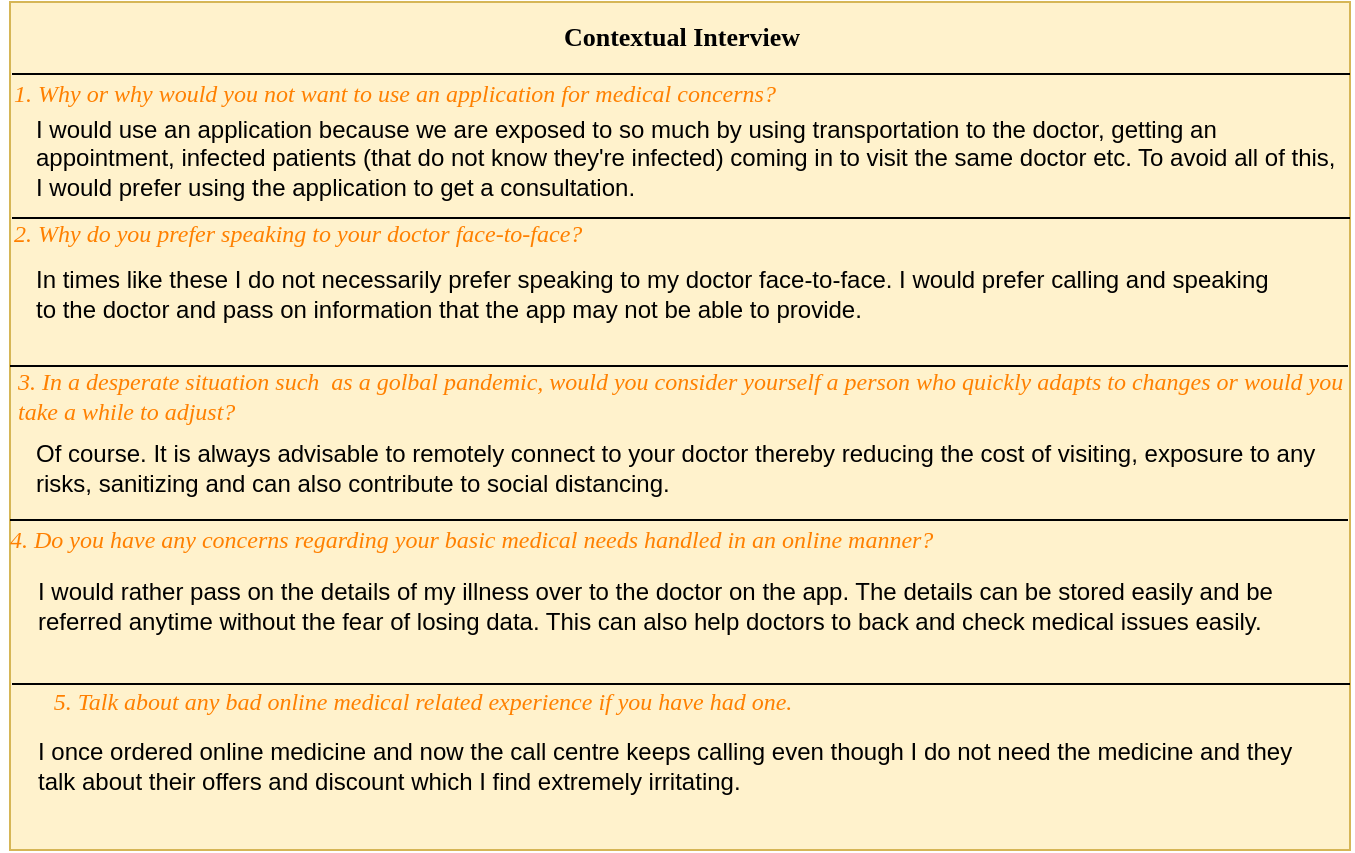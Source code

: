 <mxfile version="13.10.1" type="device"><diagram id="BxPLblkbz-Q9_15vk0md" name="Page-1"><mxGraphModel dx="925" dy="502" grid="0" gridSize="10" guides="1" tooltips="1" connect="1" arrows="1" fold="1" page="1" pageScale="1" pageWidth="827" pageHeight="1169" math="0" shadow="0"><root><mxCell id="0"/><mxCell id="1" parent="0"/><mxCell id="Ql_oQekvKJzTeX4svP_m-1" value="" style="rounded=0;whiteSpace=wrap;html=1;fillColor=#fff2cc;strokeColor=#d6b656;" parent="1" vertex="1"><mxGeometry x="120" y="49" width="670" height="424" as="geometry"/></mxCell><mxCell id="Ql_oQekvKJzTeX4svP_m-2" value="&lt;font style=&quot;font-size: 13px&quot; face=&quot;Georgia&quot;&gt;&lt;b&gt;Contextual Interview&lt;/b&gt;&lt;/font&gt;" style="text;html=1;strokeColor=none;fillColor=none;align=center;verticalAlign=middle;whiteSpace=wrap;rounded=0;" parent="1" vertex="1"><mxGeometry x="377" y="56" width="158" height="20" as="geometry"/></mxCell><mxCell id="Ql_oQekvKJzTeX4svP_m-3" value="" style="endArrow=none;html=1;" parent="1" edge="1"><mxGeometry width="50" height="50" relative="1" as="geometry"><mxPoint x="121" y="85" as="sourcePoint"/><mxPoint x="790" y="85" as="targetPoint"/></mxGeometry></mxCell><mxCell id="Ql_oQekvKJzTeX4svP_m-4" value="" style="endArrow=none;html=1;" parent="1" edge="1"><mxGeometry width="50" height="50" relative="1" as="geometry"><mxPoint x="121" y="157" as="sourcePoint"/><mxPoint x="790" y="157" as="targetPoint"/></mxGeometry></mxCell><mxCell id="Ql_oQekvKJzTeX4svP_m-5" value="&lt;font face=&quot;Georgia&quot;&gt;&lt;i&gt;2. Why do you prefer speaking to your doctor face-to-face?&lt;/i&gt;&lt;/font&gt;" style="text;html=1;strokeColor=none;fillColor=none;align=left;verticalAlign=middle;whiteSpace=wrap;rounded=0;fontColor=#FF8000;" parent="1" vertex="1"><mxGeometry x="120" y="155" width="335" height="20" as="geometry"/></mxCell><mxCell id="Ql_oQekvKJzTeX4svP_m-7" value="&lt;font face=&quot;Georgia&quot;&gt;&lt;i&gt;1. Why or why would you not want to use an application for medical concerns?&amp;nbsp;&lt;/i&gt;&lt;/font&gt;" style="text;html=1;strokeColor=none;fillColor=none;align=left;verticalAlign=middle;whiteSpace=wrap;rounded=0;fontColor=#FF8000;" parent="1" vertex="1"><mxGeometry x="120" y="85" width="456" height="20" as="geometry"/></mxCell><mxCell id="Ql_oQekvKJzTeX4svP_m-8" value="" style="endArrow=none;html=1;" parent="1" edge="1"><mxGeometry width="50" height="50" relative="1" as="geometry"><mxPoint x="120" y="231" as="sourcePoint"/><mxPoint x="789" y="231" as="targetPoint"/></mxGeometry></mxCell><mxCell id="Ql_oQekvKJzTeX4svP_m-9" value="&lt;font face=&quot;Georgia&quot;&gt;&lt;i&gt;3. In a desperate situation such&amp;nbsp; as a golbal pandemic, would you consider yourself a person who quickly adapts to changes or would you take a while to adjust?&amp;nbsp;&lt;/i&gt;&lt;/font&gt;" style="text;html=1;strokeColor=none;fillColor=none;align=left;verticalAlign=middle;whiteSpace=wrap;rounded=0;fontColor=#FF8000;" parent="1" vertex="1"><mxGeometry x="122" y="236" width="668" height="20" as="geometry"/></mxCell><mxCell id="Ql_oQekvKJzTeX4svP_m-10" value="" style="endArrow=none;html=1;" parent="1" edge="1"><mxGeometry width="50" height="50" relative="1" as="geometry"><mxPoint x="120" y="308" as="sourcePoint"/><mxPoint x="789" y="308" as="targetPoint"/></mxGeometry></mxCell><mxCell id="Ql_oQekvKJzTeX4svP_m-11" value="&lt;font face=&quot;Georgia&quot;&gt;&lt;i&gt;4. Do you have any concerns regarding your basic medical needs handled in an online manner?&amp;nbsp;&lt;/i&gt;&lt;/font&gt;" style="text;html=1;strokeColor=none;fillColor=none;align=left;verticalAlign=middle;whiteSpace=wrap;rounded=0;fontColor=#FF8000;" parent="1" vertex="1"><mxGeometry x="118" y="308" width="523" height="20" as="geometry"/></mxCell><mxCell id="Ql_oQekvKJzTeX4svP_m-12" value="" style="endArrow=none;html=1;" parent="1" edge="1"><mxGeometry width="50" height="50" relative="1" as="geometry"><mxPoint x="121" y="390" as="sourcePoint"/><mxPoint x="790" y="390" as="targetPoint"/></mxGeometry></mxCell><mxCell id="Ql_oQekvKJzTeX4svP_m-13" value="&lt;font face=&quot;Georgia&quot;&gt;&lt;i&gt;5. Talk about any bad online medical related experience if you have had one.&amp;nbsp;&lt;/i&gt;&lt;/font&gt;" style="text;html=1;strokeColor=none;fillColor=none;align=center;verticalAlign=middle;whiteSpace=wrap;rounded=0;fontColor=#FF8000;" parent="1" vertex="1"><mxGeometry x="115" y="389" width="426" height="20" as="geometry"/></mxCell><mxCell id="1V0967T5QZBtOrx_LbA3-1" value="I would use an application because we are exposed to so much by using transportation to the doctor, getting an appointment, infected patients (that do not know they're infected) coming in to visit the same doctor etc. To avoid all of this, I would prefer using the application to get a consultation.&amp;nbsp;" style="text;html=1;strokeColor=none;fillColor=none;align=left;verticalAlign=middle;whiteSpace=wrap;rounded=0;" vertex="1" parent="1"><mxGeometry x="131" y="100" width="658" height="53" as="geometry"/></mxCell><mxCell id="1V0967T5QZBtOrx_LbA3-2" value="In times like these I do not necessarily prefer speaking to my doctor face-to-face. I would prefer calling and speaking to the doctor and pass on information that the app may not be able to provide.&amp;nbsp;" style="text;html=1;strokeColor=none;fillColor=none;align=left;verticalAlign=middle;whiteSpace=wrap;rounded=0;" vertex="1" parent="1"><mxGeometry x="131" y="173" width="628" height="44" as="geometry"/></mxCell><mxCell id="1V0967T5QZBtOrx_LbA3-3" value="Of course. It is always advisable to remotely connect to your doctor thereby reducing the cost of visiting, exposure to any risks, sanitizing and can also contribute to social distancing." style="text;html=1;strokeColor=none;fillColor=none;align=left;verticalAlign=middle;whiteSpace=wrap;rounded=0;" vertex="1" parent="1"><mxGeometry x="131" y="265" width="649" height="34" as="geometry"/></mxCell><mxCell id="1V0967T5QZBtOrx_LbA3-4" value="&lt;font color=&quot;#000000&quot;&gt;I would rather pass on the details of my illness over to the doctor on the app. The details can be stored easily and be referred anytime without the fear of losing data. This can also help doctors to back and check medical issues easily.&amp;nbsp;&lt;/font&gt;" style="text;html=1;strokeColor=none;fillColor=none;align=left;verticalAlign=middle;whiteSpace=wrap;rounded=0;fontColor=#FF8000;" vertex="1" parent="1"><mxGeometry x="132" y="328" width="658" height="46" as="geometry"/></mxCell><mxCell id="1V0967T5QZBtOrx_LbA3-5" value="&lt;font color=&quot;#000000&quot;&gt;I once ordered online medicine and now the call centre keeps calling even though I do not need the medicine and they talk about their offers and discount which I find extremely irritating.&amp;nbsp;&lt;/font&gt;" style="text;html=1;strokeColor=none;fillColor=none;align=left;verticalAlign=middle;whiteSpace=wrap;rounded=0;fontColor=#FF8000;" vertex="1" parent="1"><mxGeometry x="132" y="409" width="649" height="44" as="geometry"/></mxCell></root></mxGraphModel></diagram></mxfile>